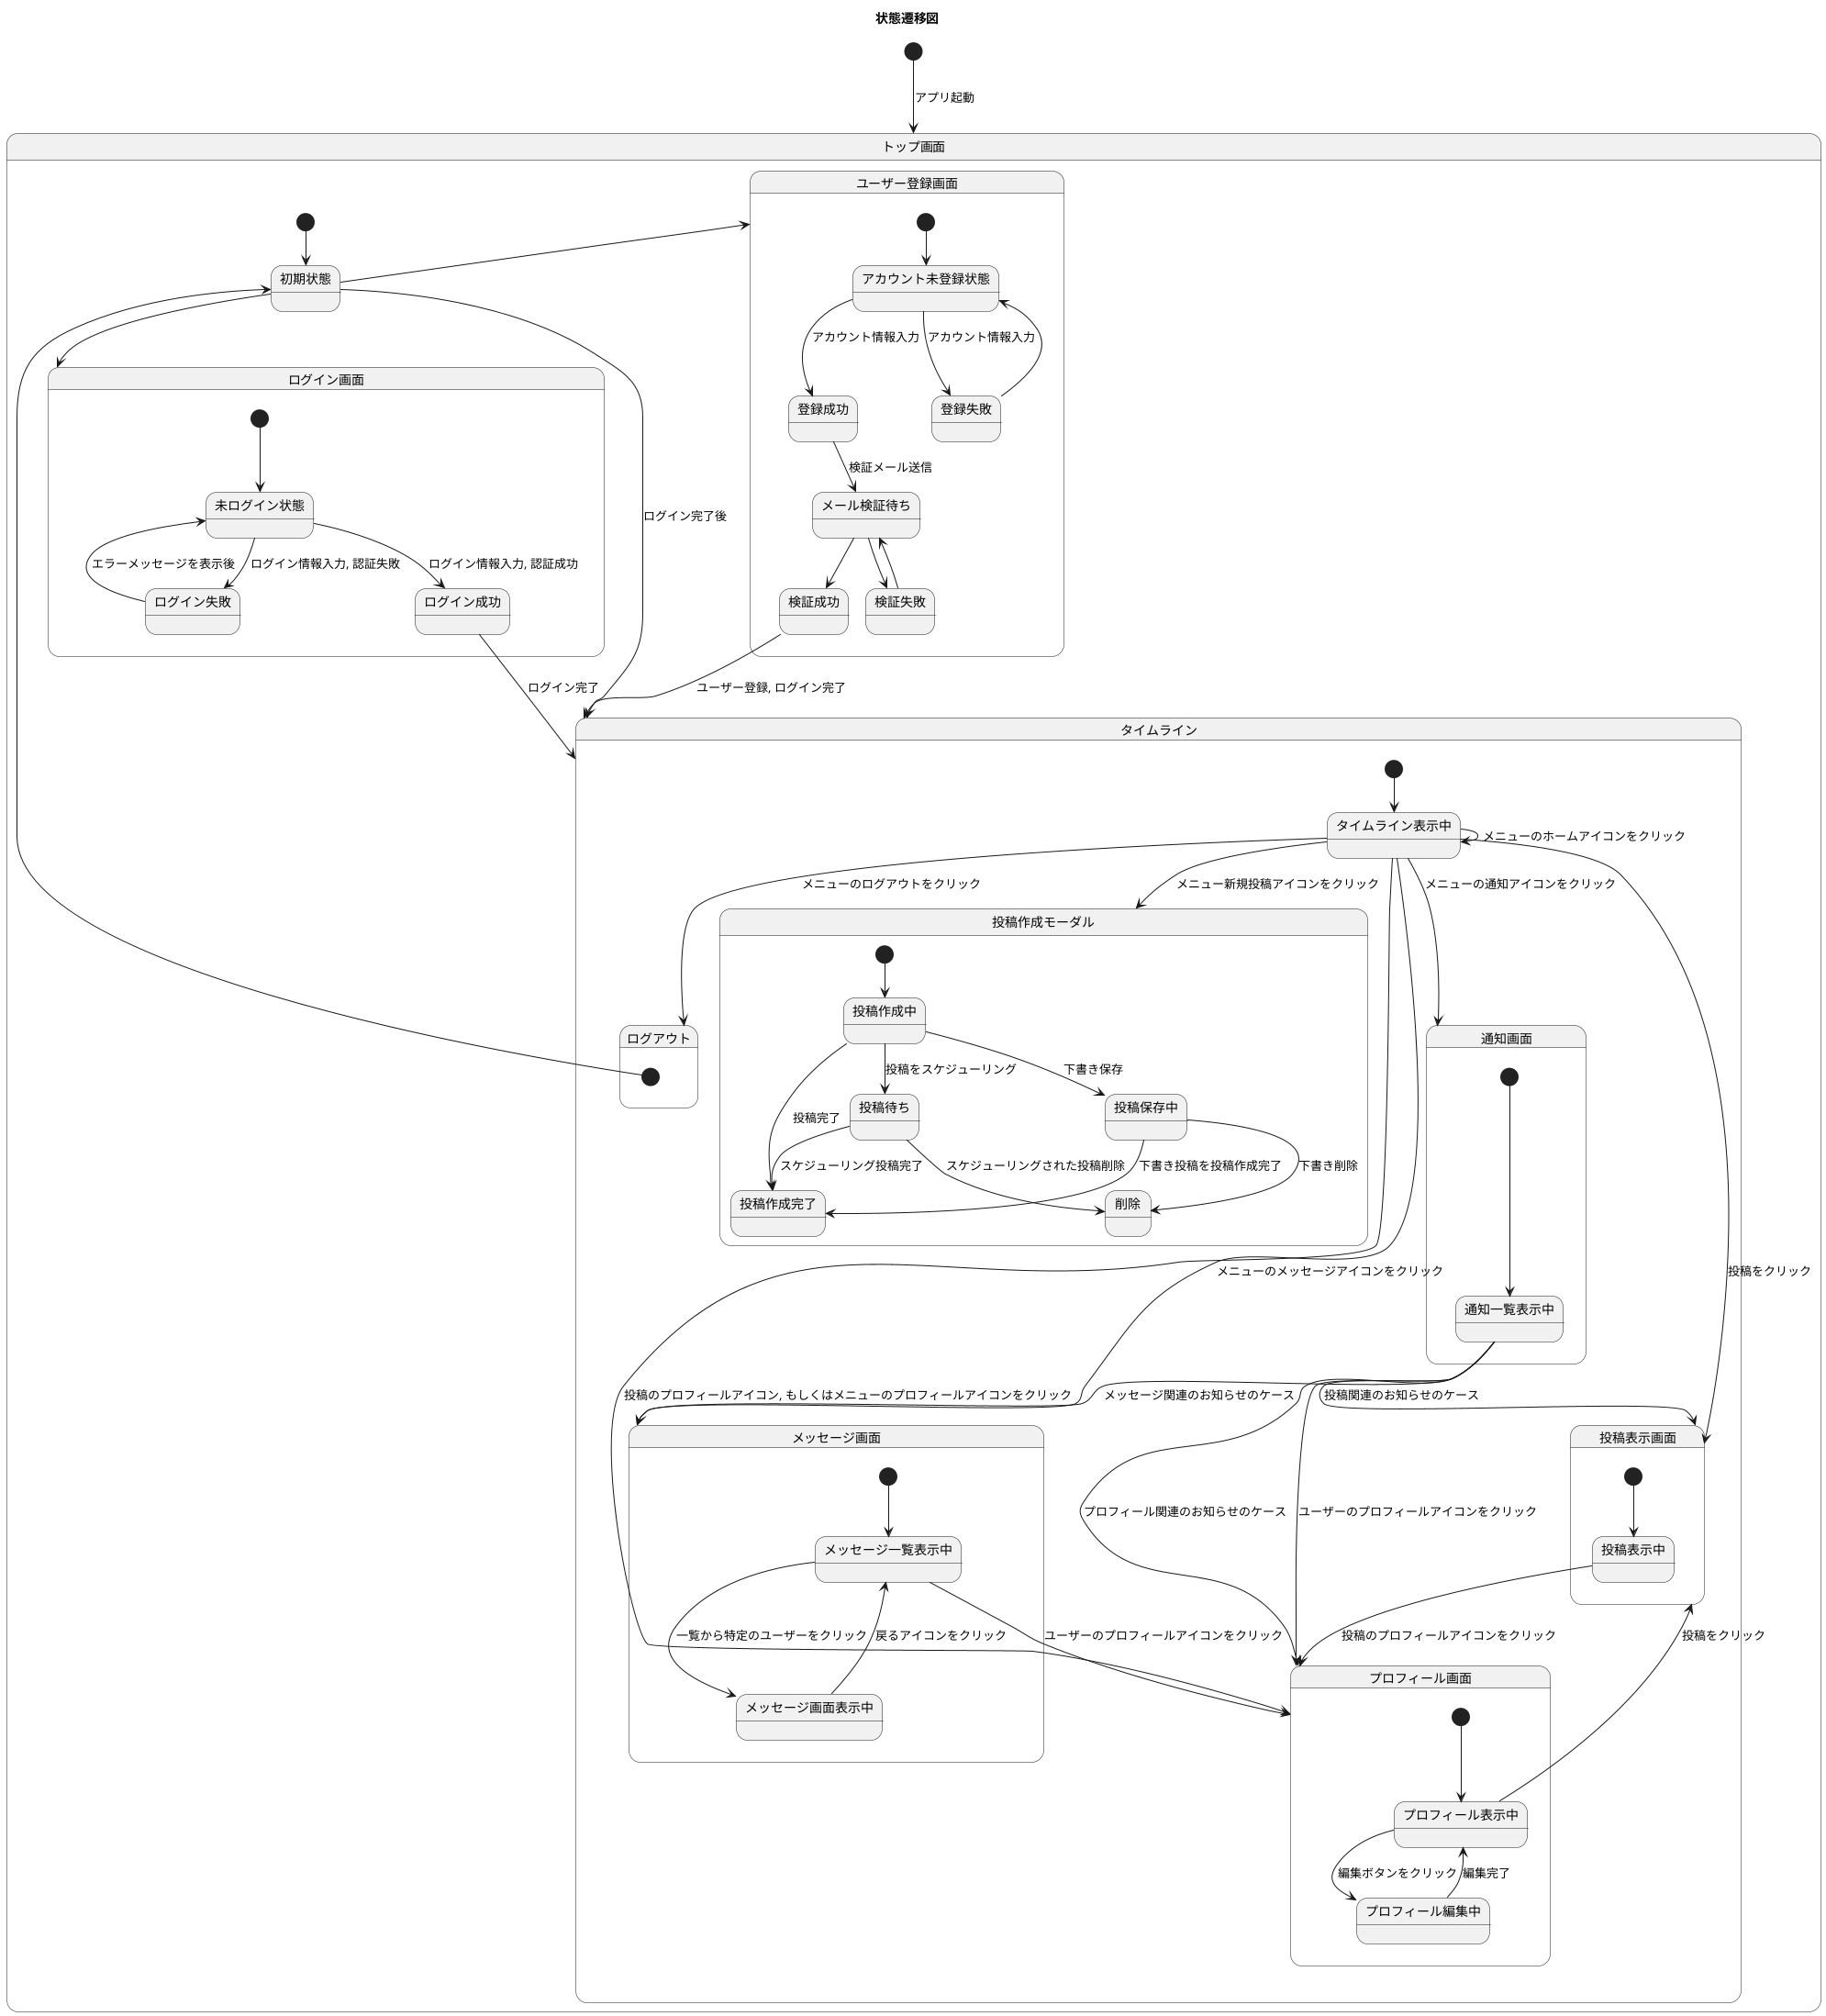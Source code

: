 @startuml social-networking-service
title 状態遷移図

[*] --> トップ画面 : アプリ起動

state トップ画面 {
    [*] --> 初期状態

    初期状態 --> ユーザー登録画面
    初期状態 --> ログイン画面
    初期状態 --> タイムライン : ログイン完了後
}

state ユーザー登録画面 {
    [*] --> アカウント未登録状態

    アカウント未登録状態 --> 登録成功 : アカウント情報入力
    登録成功 --> メール検証待ち : 検証メール送信
    メール検証待ち --> 検証成功
    検証成功 --> タイムライン : ユーザー登録, ログイン完了
    メール検証待ち --> 検証失敗
    検証失敗 --> メール検証待ち
    アカウント未登録状態 --> 登録失敗 : アカウント情報入力
    登録失敗 --> アカウント未登録状態
}

state ログイン画面 {
    [*] --> 未ログイン状態

    未ログイン状態 --> ログイン成功 : ログイン情報入力, 認証成功
    ログイン成功 --> タイムライン : ログイン完了
    未ログイン状態 --> ログイン失敗 : ログイン情報入力, 認証失敗
    ログイン失敗 --> 未ログイン状態 : エラーメッセージを表示後
}

state タイムライン {
    [*] --> タイムライン表示中

    タイムライン表示中 --> タイムライン表示中 : メニューのホームアイコンをクリック
    タイムライン表示中 --> 投稿作成モーダル : メニュー新規投稿アイコンをクリック
    タイムライン表示中 --> プロフィール画面 : 投稿のプロフィールアイコン, もしくはメニューのプロフィールアイコンをクリック
    タイムライン表示中 --> 投稿表示画面 : 投稿をクリック
    タイムライン表示中 --> メッセージ画面 : メニューのメッセージアイコンをクリック
    タイムライン表示中 --> 通知画面 : メニューの通知アイコンをクリック
    タイムライン表示中 --> ログアウト : メニューのログアウトをクリック
}

state 投稿作成モーダル {
    [*] --> 投稿作成中

    投稿作成中 --> 投稿作成完了 : 投稿完了
    投稿作成中 --> 投稿保存中 : 下書き保存
    投稿保存中 --> 削除 : 下書き削除
    投稿保存中 --> 投稿作成完了 : 下書き投稿を投稿作成完了
    投稿作成中 --> 投稿待ち : 投稿をスケジューリング
    投稿待ち --> 削除 : スケジューリングされた投稿削除
    投稿待ち --> 投稿作成完了 : スケジューリング投稿完了
}

state プロフィール画面 {
    [*] --> プロフィール表示中

    プロフィール表示中 --> プロフィール編集中 : 編集ボタンをクリック
    プロフィール編集中 --> プロフィール表示中 : 編集完了
    プロフィール表示中 --> 投稿表示画面 : 投稿をクリック
}

state 投稿表示画面 {
    [*] --> 投稿表示中

    投稿表示中 --> プロフィール画面 : 投稿のプロフィールアイコンをクリック
}

state メッセージ画面 {
    [*] --> メッセージ一覧表示中

    メッセージ一覧表示中 --> メッセージ画面表示中 : 一覧から特定のユーザーをクリック
    メッセージ画面表示中 --> メッセージ一覧表示中 : 戻るアイコンをクリック
    メッセージ一覧表示中 --> プロフィール画面 : ユーザーのプロフィールアイコンをクリック
}

state 通知画面 {
    [*] --> 通知一覧表示中

    通知一覧表示中 --> 投稿表示画面 : 投稿関連のお知らせのケース
    通知一覧表示中 --> メッセージ画面 : メッセージ関連のお知らせのケース
    通知一覧表示中 --> プロフィール画面 : プロフィール関連のお知らせのケース
    通知一覧表示中 --> プロフィール画面 : ユーザーのプロフィールアイコンをクリック
}

state ログアウト {
    [*] --> 初期状態
}
@enduml

